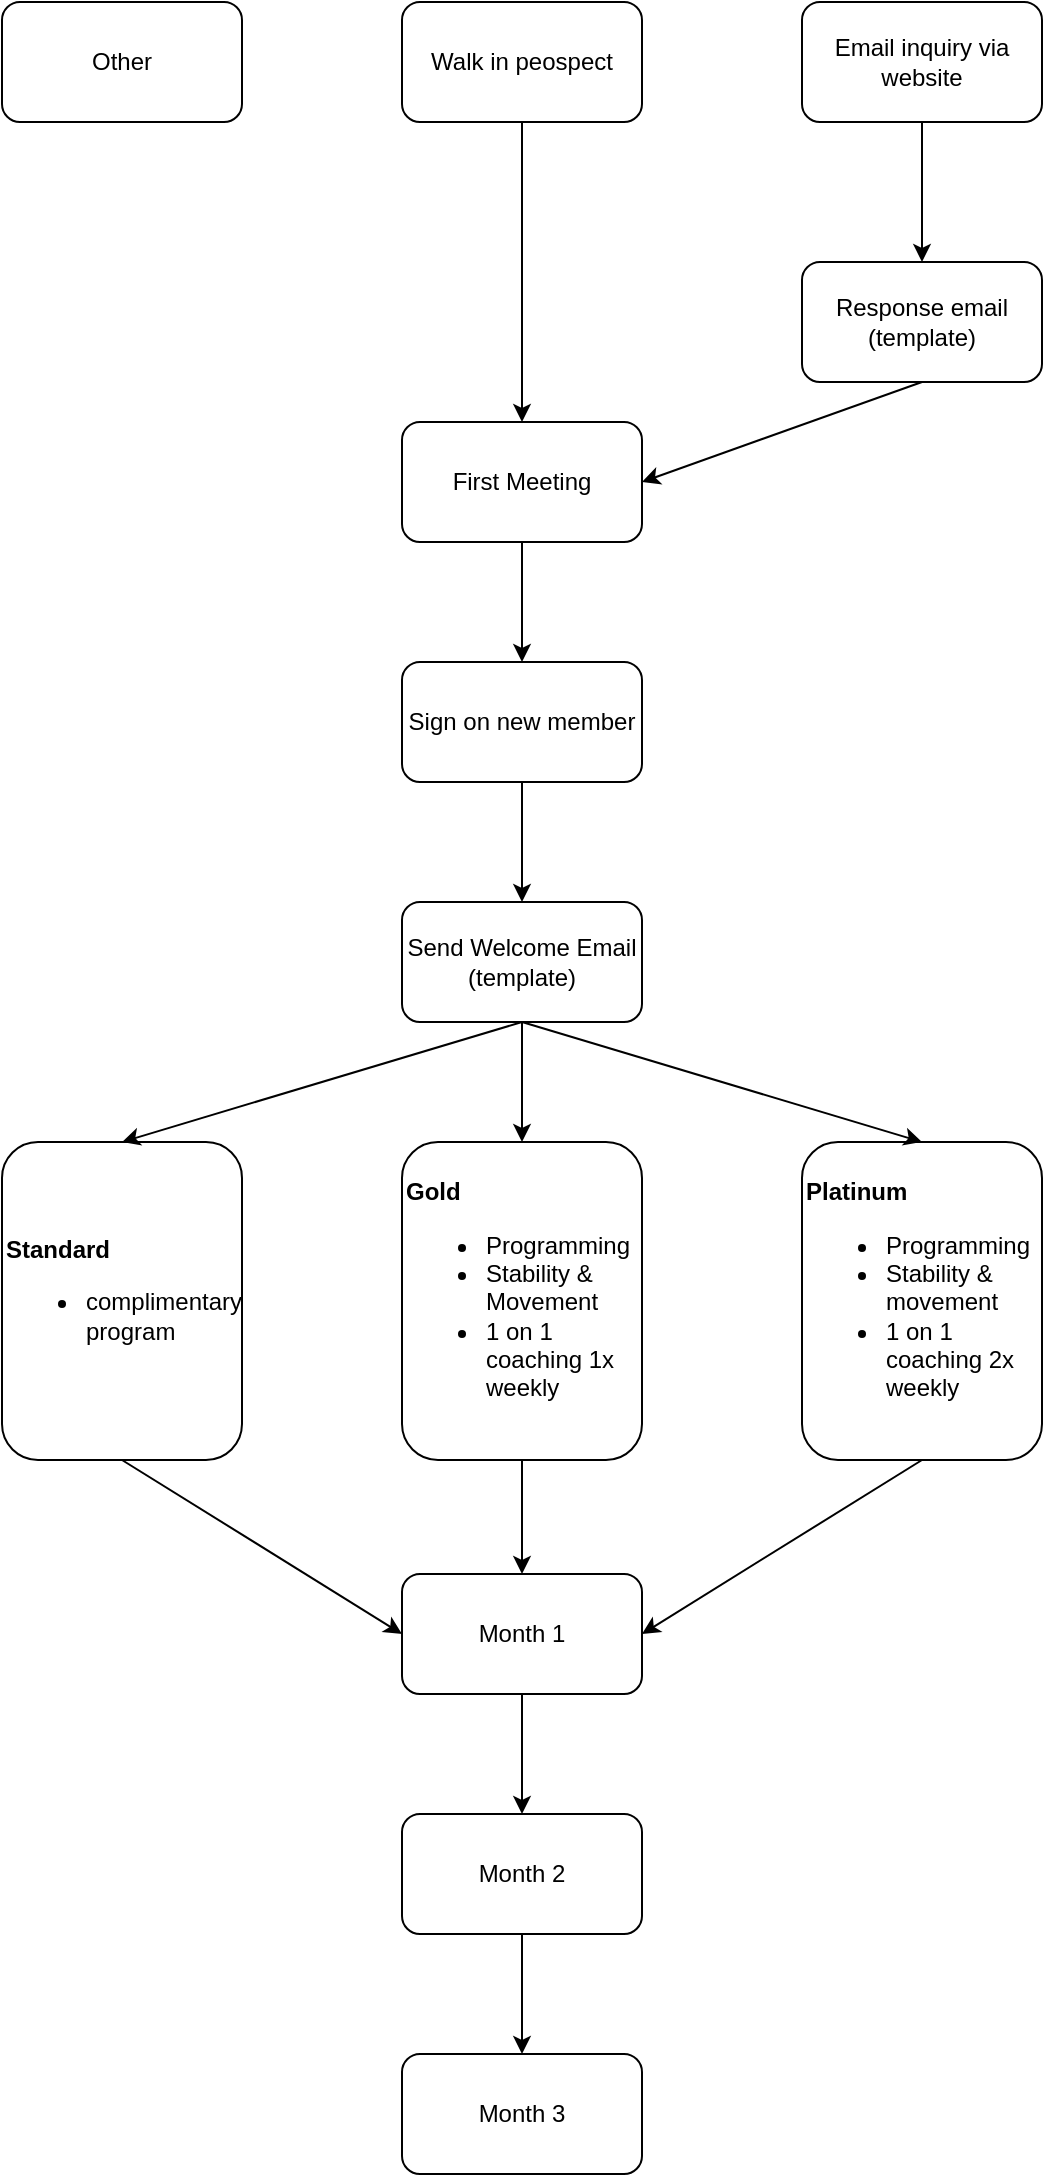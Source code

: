 <mxfile version="24.7.5">
  <diagram id="C5RBs43oDa-KdzZeNtuy" name="Page-1">
    <mxGraphModel dx="1059" dy="689" grid="1" gridSize="10" guides="1" tooltips="1" connect="1" arrows="1" fold="1" page="1" pageScale="1" pageWidth="827" pageHeight="1169" math="0" shadow="0">
      <root>
        <mxCell id="WIyWlLk6GJQsqaUBKTNV-0" />
        <mxCell id="WIyWlLk6GJQsqaUBKTNV-1" parent="WIyWlLk6GJQsqaUBKTNV-0" />
        <mxCell id="eiVXaHLX3MoDT-dJ4A9B-0" value="Walk in peospect" style="rounded=1;whiteSpace=wrap;html=1;" vertex="1" parent="WIyWlLk6GJQsqaUBKTNV-1">
          <mxGeometry x="320" y="70" width="120" height="60" as="geometry" />
        </mxCell>
        <mxCell id="eiVXaHLX3MoDT-dJ4A9B-1" value="Email inquiry via website" style="rounded=1;whiteSpace=wrap;html=1;" vertex="1" parent="WIyWlLk6GJQsqaUBKTNV-1">
          <mxGeometry x="520" y="70" width="120" height="60" as="geometry" />
        </mxCell>
        <mxCell id="eiVXaHLX3MoDT-dJ4A9B-2" value="Other" style="rounded=1;whiteSpace=wrap;html=1;" vertex="1" parent="WIyWlLk6GJQsqaUBKTNV-1">
          <mxGeometry x="120" y="70" width="120" height="60" as="geometry" />
        </mxCell>
        <mxCell id="eiVXaHLX3MoDT-dJ4A9B-3" value="Response email&lt;div&gt;(template)&lt;/div&gt;" style="rounded=1;whiteSpace=wrap;html=1;" vertex="1" parent="WIyWlLk6GJQsqaUBKTNV-1">
          <mxGeometry x="520" y="200" width="120" height="60" as="geometry" />
        </mxCell>
        <mxCell id="eiVXaHLX3MoDT-dJ4A9B-4" value="First Meeting" style="rounded=1;whiteSpace=wrap;html=1;" vertex="1" parent="WIyWlLk6GJQsqaUBKTNV-1">
          <mxGeometry x="320" y="280" width="120" height="60" as="geometry" />
        </mxCell>
        <mxCell id="eiVXaHLX3MoDT-dJ4A9B-5" value="" style="endArrow=classic;html=1;rounded=0;exitX=0.5;exitY=1;exitDx=0;exitDy=0;entryX=0.5;entryY=0;entryDx=0;entryDy=0;" edge="1" parent="WIyWlLk6GJQsqaUBKTNV-1" source="eiVXaHLX3MoDT-dJ4A9B-0" target="eiVXaHLX3MoDT-dJ4A9B-4">
          <mxGeometry width="50" height="50" relative="1" as="geometry">
            <mxPoint x="390" y="350" as="sourcePoint" />
            <mxPoint x="440" y="300" as="targetPoint" />
          </mxGeometry>
        </mxCell>
        <mxCell id="eiVXaHLX3MoDT-dJ4A9B-6" value="" style="endArrow=classic;html=1;rounded=0;exitX=0.5;exitY=1;exitDx=0;exitDy=0;entryX=1;entryY=0.5;entryDx=0;entryDy=0;" edge="1" parent="WIyWlLk6GJQsqaUBKTNV-1" source="eiVXaHLX3MoDT-dJ4A9B-3" target="eiVXaHLX3MoDT-dJ4A9B-4">
          <mxGeometry width="50" height="50" relative="1" as="geometry">
            <mxPoint x="390" y="350" as="sourcePoint" />
            <mxPoint x="440" y="300" as="targetPoint" />
          </mxGeometry>
        </mxCell>
        <mxCell id="eiVXaHLX3MoDT-dJ4A9B-7" value="" style="endArrow=classic;html=1;rounded=0;exitX=0.5;exitY=1;exitDx=0;exitDy=0;entryX=0.5;entryY=0;entryDx=0;entryDy=0;" edge="1" parent="WIyWlLk6GJQsqaUBKTNV-1" source="eiVXaHLX3MoDT-dJ4A9B-1" target="eiVXaHLX3MoDT-dJ4A9B-3">
          <mxGeometry width="50" height="50" relative="1" as="geometry">
            <mxPoint x="390" y="350" as="sourcePoint" />
            <mxPoint x="440" y="300" as="targetPoint" />
          </mxGeometry>
        </mxCell>
        <mxCell id="eiVXaHLX3MoDT-dJ4A9B-8" value="&lt;b&gt;Standard&lt;/b&gt;&lt;div&gt;&lt;ul&gt;&lt;li&gt;complimentary program&lt;/li&gt;&lt;/ul&gt;&lt;/div&gt;" style="rounded=1;whiteSpace=wrap;html=1;align=left;" vertex="1" parent="WIyWlLk6GJQsqaUBKTNV-1">
          <mxGeometry x="120" y="640" width="120" height="159" as="geometry" />
        </mxCell>
        <mxCell id="eiVXaHLX3MoDT-dJ4A9B-9" value="&lt;span style=&quot;background-color: initial;&quot;&gt;&lt;b&gt;Gold&lt;/b&gt;&lt;/span&gt;&lt;br&gt;&lt;ul&gt;&lt;li&gt;Programming&lt;/li&gt;&lt;li&gt;Stability &amp;amp; Movement&lt;/li&gt;&lt;li&gt;1 on 1 coaching 1x weekly&lt;/li&gt;&lt;/ul&gt;" style="rounded=1;whiteSpace=wrap;html=1;align=left;" vertex="1" parent="WIyWlLk6GJQsqaUBKTNV-1">
          <mxGeometry x="320" y="640" width="120" height="159" as="geometry" />
        </mxCell>
        <mxCell id="eiVXaHLX3MoDT-dJ4A9B-10" value="&lt;b&gt;Platinum&lt;/b&gt;&lt;div&gt;&lt;ul&gt;&lt;li&gt;Programming&lt;/li&gt;&lt;li&gt;Stability &amp;amp; movement&lt;/li&gt;&lt;li&gt;1 on 1 coaching 2x weekly&lt;/li&gt;&lt;/ul&gt;&lt;/div&gt;" style="rounded=1;whiteSpace=wrap;html=1;align=left;" vertex="1" parent="WIyWlLk6GJQsqaUBKTNV-1">
          <mxGeometry x="520" y="640" width="120" height="159" as="geometry" />
        </mxCell>
        <mxCell id="eiVXaHLX3MoDT-dJ4A9B-11" value="" style="endArrow=classic;html=1;rounded=0;entryX=0.5;entryY=0;entryDx=0;entryDy=0;exitX=0.5;exitY=1;exitDx=0;exitDy=0;" edge="1" parent="WIyWlLk6GJQsqaUBKTNV-1" source="eiVXaHLX3MoDT-dJ4A9B-14" target="eiVXaHLX3MoDT-dJ4A9B-9">
          <mxGeometry width="50" height="50" relative="1" as="geometry">
            <mxPoint x="370" y="580" as="sourcePoint" />
            <mxPoint x="440" y="440" as="targetPoint" />
          </mxGeometry>
        </mxCell>
        <mxCell id="eiVXaHLX3MoDT-dJ4A9B-12" value="" style="endArrow=classic;html=1;rounded=0;entryX=0.5;entryY=0;entryDx=0;entryDy=0;exitX=0.5;exitY=1;exitDx=0;exitDy=0;" edge="1" parent="WIyWlLk6GJQsqaUBKTNV-1" source="eiVXaHLX3MoDT-dJ4A9B-14" target="eiVXaHLX3MoDT-dJ4A9B-10">
          <mxGeometry width="50" height="50" relative="1" as="geometry">
            <mxPoint x="510" y="630" as="sourcePoint" />
            <mxPoint x="440" y="440" as="targetPoint" />
          </mxGeometry>
        </mxCell>
        <mxCell id="eiVXaHLX3MoDT-dJ4A9B-13" value="" style="endArrow=classic;html=1;rounded=0;entryX=0.5;entryY=0;entryDx=0;entryDy=0;exitX=0.5;exitY=1;exitDx=0;exitDy=0;" edge="1" parent="WIyWlLk6GJQsqaUBKTNV-1" source="eiVXaHLX3MoDT-dJ4A9B-14" target="eiVXaHLX3MoDT-dJ4A9B-8">
          <mxGeometry width="50" height="50" relative="1" as="geometry">
            <mxPoint x="270" y="550" as="sourcePoint" />
            <mxPoint x="440" y="440" as="targetPoint" />
          </mxGeometry>
        </mxCell>
        <mxCell id="eiVXaHLX3MoDT-dJ4A9B-14" value="Send Welcome Email&lt;div&gt;(template)&lt;/div&gt;" style="rounded=1;whiteSpace=wrap;html=1;" vertex="1" parent="WIyWlLk6GJQsqaUBKTNV-1">
          <mxGeometry x="320" y="520" width="120" height="60" as="geometry" />
        </mxCell>
        <mxCell id="eiVXaHLX3MoDT-dJ4A9B-15" value="Sign on new member" style="rounded=1;whiteSpace=wrap;html=1;" vertex="1" parent="WIyWlLk6GJQsqaUBKTNV-1">
          <mxGeometry x="320" y="400" width="120" height="60" as="geometry" />
        </mxCell>
        <mxCell id="eiVXaHLX3MoDT-dJ4A9B-16" value="" style="endArrow=classic;html=1;rounded=0;exitX=0.5;exitY=1;exitDx=0;exitDy=0;entryX=0.5;entryY=0;entryDx=0;entryDy=0;" edge="1" parent="WIyWlLk6GJQsqaUBKTNV-1" source="eiVXaHLX3MoDT-dJ4A9B-15" target="eiVXaHLX3MoDT-dJ4A9B-14">
          <mxGeometry width="50" height="50" relative="1" as="geometry">
            <mxPoint x="390" y="650" as="sourcePoint" />
            <mxPoint x="440" y="600" as="targetPoint" />
          </mxGeometry>
        </mxCell>
        <mxCell id="eiVXaHLX3MoDT-dJ4A9B-17" value="" style="endArrow=classic;html=1;rounded=0;exitX=0.5;exitY=1;exitDx=0;exitDy=0;entryX=0.5;entryY=0;entryDx=0;entryDy=0;" edge="1" parent="WIyWlLk6GJQsqaUBKTNV-1" source="eiVXaHLX3MoDT-dJ4A9B-4" target="eiVXaHLX3MoDT-dJ4A9B-15">
          <mxGeometry width="50" height="50" relative="1" as="geometry">
            <mxPoint x="540" y="380" as="sourcePoint" />
            <mxPoint x="590" y="330" as="targetPoint" />
          </mxGeometry>
        </mxCell>
        <mxCell id="eiVXaHLX3MoDT-dJ4A9B-19" value="Month 1" style="rounded=1;whiteSpace=wrap;html=1;" vertex="1" parent="WIyWlLk6GJQsqaUBKTNV-1">
          <mxGeometry x="320" y="856" width="120" height="60" as="geometry" />
        </mxCell>
        <mxCell id="eiVXaHLX3MoDT-dJ4A9B-20" value="Month 2" style="rounded=1;whiteSpace=wrap;html=1;" vertex="1" parent="WIyWlLk6GJQsqaUBKTNV-1">
          <mxGeometry x="320" y="976" width="120" height="60" as="geometry" />
        </mxCell>
        <mxCell id="eiVXaHLX3MoDT-dJ4A9B-21" value="Month 3" style="rounded=1;whiteSpace=wrap;html=1;" vertex="1" parent="WIyWlLk6GJQsqaUBKTNV-1">
          <mxGeometry x="320" y="1096" width="120" height="60" as="geometry" />
        </mxCell>
        <mxCell id="eiVXaHLX3MoDT-dJ4A9B-22" value="" style="endArrow=classic;html=1;rounded=0;exitX=0.5;exitY=1;exitDx=0;exitDy=0;entryX=0.5;entryY=0;entryDx=0;entryDy=0;" edge="1" parent="WIyWlLk6GJQsqaUBKTNV-1" source="eiVXaHLX3MoDT-dJ4A9B-9" target="eiVXaHLX3MoDT-dJ4A9B-19">
          <mxGeometry width="50" height="50" relative="1" as="geometry">
            <mxPoint x="390" y="710" as="sourcePoint" />
            <mxPoint x="440" y="660" as="targetPoint" />
          </mxGeometry>
        </mxCell>
        <mxCell id="eiVXaHLX3MoDT-dJ4A9B-23" value="" style="endArrow=classic;html=1;rounded=0;exitX=0.5;exitY=1;exitDx=0;exitDy=0;entryX=0.5;entryY=0;entryDx=0;entryDy=0;" edge="1" parent="WIyWlLk6GJQsqaUBKTNV-1" source="eiVXaHLX3MoDT-dJ4A9B-19" target="eiVXaHLX3MoDT-dJ4A9B-20">
          <mxGeometry width="50" height="50" relative="1" as="geometry">
            <mxPoint x="390" y="960" as="sourcePoint" />
            <mxPoint x="440" y="910" as="targetPoint" />
          </mxGeometry>
        </mxCell>
        <mxCell id="eiVXaHLX3MoDT-dJ4A9B-24" value="" style="endArrow=classic;html=1;rounded=0;exitX=0.5;exitY=1;exitDx=0;exitDy=0;entryX=0.5;entryY=0;entryDx=0;entryDy=0;" edge="1" parent="WIyWlLk6GJQsqaUBKTNV-1" source="eiVXaHLX3MoDT-dJ4A9B-20" target="eiVXaHLX3MoDT-dJ4A9B-21">
          <mxGeometry width="50" height="50" relative="1" as="geometry">
            <mxPoint x="390" y="960" as="sourcePoint" />
            <mxPoint x="440" y="930" as="targetPoint" />
          </mxGeometry>
        </mxCell>
        <mxCell id="eiVXaHLX3MoDT-dJ4A9B-25" value="" style="endArrow=classic;html=1;rounded=0;exitX=0.5;exitY=1;exitDx=0;exitDy=0;entryX=1;entryY=0.5;entryDx=0;entryDy=0;" edge="1" parent="WIyWlLk6GJQsqaUBKTNV-1" source="eiVXaHLX3MoDT-dJ4A9B-10" target="eiVXaHLX3MoDT-dJ4A9B-19">
          <mxGeometry width="50" height="50" relative="1" as="geometry">
            <mxPoint x="390" y="880" as="sourcePoint" />
            <mxPoint x="530" y="910" as="targetPoint" />
          </mxGeometry>
        </mxCell>
        <mxCell id="eiVXaHLX3MoDT-dJ4A9B-26" value="" style="endArrow=classic;html=1;rounded=0;exitX=0.5;exitY=1;exitDx=0;exitDy=0;entryX=0;entryY=0.5;entryDx=0;entryDy=0;" edge="1" parent="WIyWlLk6GJQsqaUBKTNV-1" source="eiVXaHLX3MoDT-dJ4A9B-8" target="eiVXaHLX3MoDT-dJ4A9B-19">
          <mxGeometry width="50" height="50" relative="1" as="geometry">
            <mxPoint x="390" y="880" as="sourcePoint" />
            <mxPoint x="210" y="900" as="targetPoint" />
          </mxGeometry>
        </mxCell>
      </root>
    </mxGraphModel>
  </diagram>
</mxfile>

